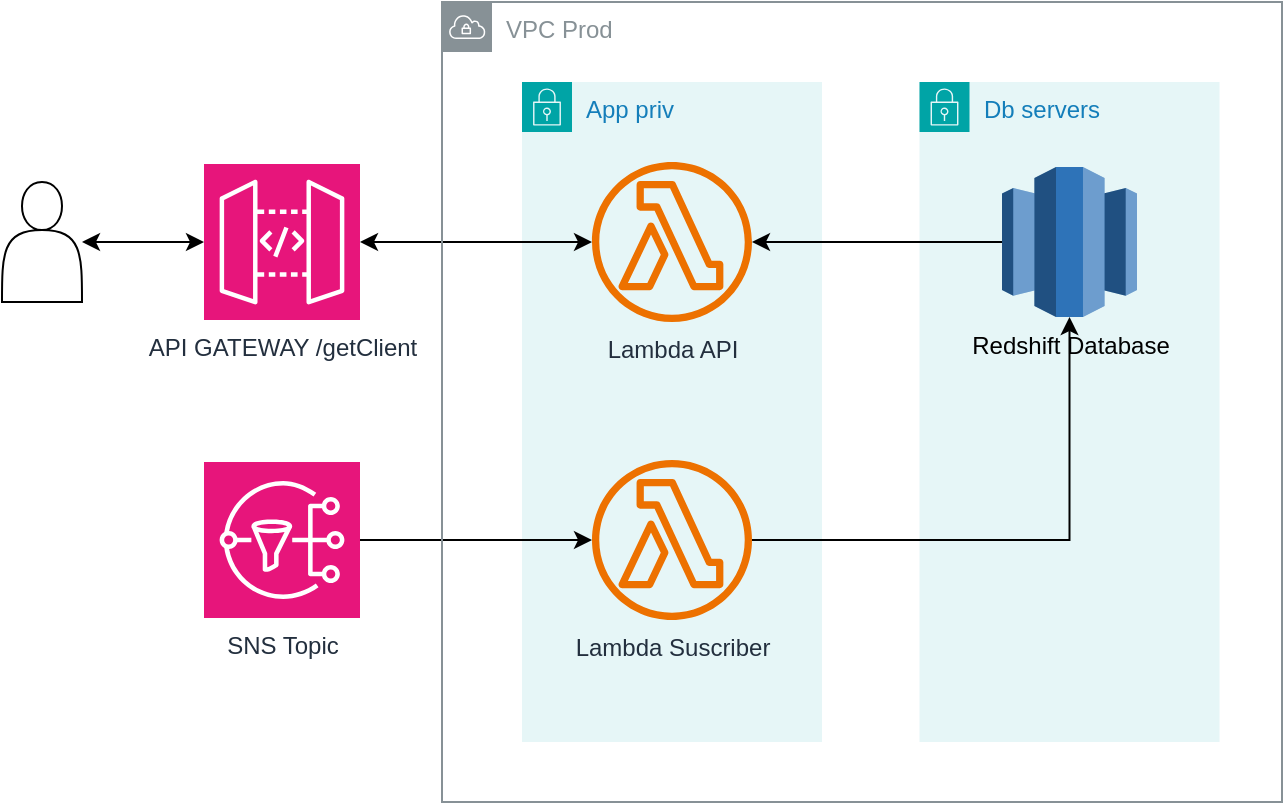 <mxfile version="24.3.1" type="device">
  <diagram name="Page-1" id="mpmbdOXy-UDxz3xKoJl6">
    <mxGraphModel dx="2074" dy="1146" grid="0" gridSize="10" guides="1" tooltips="1" connect="1" arrows="1" fold="1" page="1" pageScale="1" pageWidth="850" pageHeight="1100" math="0" shadow="0">
      <root>
        <mxCell id="0" />
        <mxCell id="1" parent="0" />
        <mxCell id="O1UQ5QgIuR40-HrrKCYd-14" value="Db servers" style="points=[[0,0],[0.25,0],[0.5,0],[0.75,0],[1,0],[1,0.25],[1,0.5],[1,0.75],[1,1],[0.75,1],[0.5,1],[0.25,1],[0,1],[0,0.75],[0,0.5],[0,0.25]];outlineConnect=0;gradientColor=none;html=1;whiteSpace=wrap;fontSize=12;fontStyle=0;container=1;pointerEvents=0;collapsible=0;recursiveResize=0;shape=mxgraph.aws4.group;grIcon=mxgraph.aws4.group_security_group;grStroke=0;strokeColor=#00A4A6;fillColor=#E6F6F7;verticalAlign=top;align=left;spacingLeft=30;fontColor=#147EBA;dashed=0;" vertex="1" parent="1">
          <mxGeometry x="548.75" y="430" width="150" height="330" as="geometry" />
        </mxCell>
        <mxCell id="O1UQ5QgIuR40-HrrKCYd-2" value="App priv" style="points=[[0,0],[0.25,0],[0.5,0],[0.75,0],[1,0],[1,0.25],[1,0.5],[1,0.75],[1,1],[0.75,1],[0.5,1],[0.25,1],[0,1],[0,0.75],[0,0.5],[0,0.25]];outlineConnect=0;gradientColor=none;html=1;whiteSpace=wrap;fontSize=12;fontStyle=0;container=1;pointerEvents=0;collapsible=0;recursiveResize=0;shape=mxgraph.aws4.group;grIcon=mxgraph.aws4.group_security_group;grStroke=0;strokeColor=#00A4A6;fillColor=#E6F6F7;verticalAlign=top;align=left;spacingLeft=30;fontColor=#147EBA;dashed=0;" vertex="1" parent="1">
          <mxGeometry x="350" y="430" width="150" height="330" as="geometry" />
        </mxCell>
        <mxCell id="O1UQ5QgIuR40-HrrKCYd-4" style="edgeStyle=orthogonalEdgeStyle;rounded=0;orthogonalLoop=1;jettySize=auto;html=1;startArrow=classic;startFill=1;" edge="1" parent="1" source="O1UQ5QgIuR40-HrrKCYd-3" target="O1UQ5QgIuR40-HrrKCYd-5">
          <mxGeometry relative="1" as="geometry">
            <mxPoint x="230" y="510" as="targetPoint" />
          </mxGeometry>
        </mxCell>
        <mxCell id="O1UQ5QgIuR40-HrrKCYd-3" value="" style="shape=actor;whiteSpace=wrap;html=1;" vertex="1" parent="1">
          <mxGeometry x="90" y="480" width="40" height="60" as="geometry" />
        </mxCell>
        <mxCell id="O1UQ5QgIuR40-HrrKCYd-7" style="edgeStyle=orthogonalEdgeStyle;rounded=0;orthogonalLoop=1;jettySize=auto;html=1;startArrow=classic;startFill=1;" edge="1" parent="1" source="O1UQ5QgIuR40-HrrKCYd-5" target="O1UQ5QgIuR40-HrrKCYd-6">
          <mxGeometry relative="1" as="geometry" />
        </mxCell>
        <mxCell id="O1UQ5QgIuR40-HrrKCYd-5" value="API GATEWAY /getClient" style="sketch=0;points=[[0,0,0],[0.25,0,0],[0.5,0,0],[0.75,0,0],[1,0,0],[0,1,0],[0.25,1,0],[0.5,1,0],[0.75,1,0],[1,1,0],[0,0.25,0],[0,0.5,0],[0,0.75,0],[1,0.25,0],[1,0.5,0],[1,0.75,0]];outlineConnect=0;fontColor=#232F3E;fillColor=#E7157B;strokeColor=#ffffff;dashed=0;verticalLabelPosition=bottom;verticalAlign=top;align=center;html=1;fontSize=12;fontStyle=0;aspect=fixed;shape=mxgraph.aws4.resourceIcon;resIcon=mxgraph.aws4.api_gateway;" vertex="1" parent="1">
          <mxGeometry x="191" y="471" width="78" height="78" as="geometry" />
        </mxCell>
        <mxCell id="O1UQ5QgIuR40-HrrKCYd-9" style="edgeStyle=orthogonalEdgeStyle;rounded=0;orthogonalLoop=1;jettySize=auto;html=1;startArrow=classic;startFill=1;endArrow=none;endFill=0;" edge="1" parent="1" source="O1UQ5QgIuR40-HrrKCYd-6" target="O1UQ5QgIuR40-HrrKCYd-8">
          <mxGeometry relative="1" as="geometry" />
        </mxCell>
        <mxCell id="O1UQ5QgIuR40-HrrKCYd-6" value="Lambda API" style="sketch=0;outlineConnect=0;fontColor=#232F3E;gradientColor=none;fillColor=#ED7100;strokeColor=none;dashed=0;verticalLabelPosition=bottom;verticalAlign=top;align=center;html=1;fontSize=12;fontStyle=0;aspect=fixed;pointerEvents=1;shape=mxgraph.aws4.lambda_function;" vertex="1" parent="1">
          <mxGeometry x="385" y="470" width="80" height="80" as="geometry" />
        </mxCell>
        <mxCell id="O1UQ5QgIuR40-HrrKCYd-8" value="Redshift Database" style="outlineConnect=0;dashed=0;verticalLabelPosition=bottom;verticalAlign=top;align=center;html=1;shape=mxgraph.aws3.redshift;fillColor=#2E73B8;gradientColor=none;" vertex="1" parent="1">
          <mxGeometry x="590" y="472.5" width="67.5" height="75" as="geometry" />
        </mxCell>
        <mxCell id="O1UQ5QgIuR40-HrrKCYd-12" style="edgeStyle=orthogonalEdgeStyle;rounded=0;orthogonalLoop=1;jettySize=auto;html=1;" edge="1" parent="1" source="O1UQ5QgIuR40-HrrKCYd-10" target="O1UQ5QgIuR40-HrrKCYd-11">
          <mxGeometry relative="1" as="geometry" />
        </mxCell>
        <mxCell id="O1UQ5QgIuR40-HrrKCYd-10" value="SNS Topic" style="sketch=0;points=[[0,0,0],[0.25,0,0],[0.5,0,0],[0.75,0,0],[1,0,0],[0,1,0],[0.25,1,0],[0.5,1,0],[0.75,1,0],[1,1,0],[0,0.25,0],[0,0.5,0],[0,0.75,0],[1,0.25,0],[1,0.5,0],[1,0.75,0]];outlineConnect=0;fontColor=#232F3E;fillColor=#E7157B;strokeColor=#ffffff;dashed=0;verticalLabelPosition=bottom;verticalAlign=top;align=center;html=1;fontSize=12;fontStyle=0;aspect=fixed;shape=mxgraph.aws4.resourceIcon;resIcon=mxgraph.aws4.sns;" vertex="1" parent="1">
          <mxGeometry x="191" y="620" width="78" height="78" as="geometry" />
        </mxCell>
        <mxCell id="O1UQ5QgIuR40-HrrKCYd-13" style="edgeStyle=orthogonalEdgeStyle;rounded=0;orthogonalLoop=1;jettySize=auto;html=1;" edge="1" parent="1" source="O1UQ5QgIuR40-HrrKCYd-11" target="O1UQ5QgIuR40-HrrKCYd-8">
          <mxGeometry relative="1" as="geometry" />
        </mxCell>
        <mxCell id="O1UQ5QgIuR40-HrrKCYd-1" value="VPC Prod" style="sketch=0;outlineConnect=0;gradientColor=none;html=1;whiteSpace=wrap;fontSize=12;fontStyle=0;shape=mxgraph.aws4.group;grIcon=mxgraph.aws4.group_vpc;strokeColor=#879196;fillColor=none;verticalAlign=top;align=left;spacingLeft=30;fontColor=#879196;dashed=0;" vertex="1" parent="1">
          <mxGeometry x="310" y="390" width="420" height="400" as="geometry" />
        </mxCell>
        <mxCell id="O1UQ5QgIuR40-HrrKCYd-11" value="Lambda Suscriber" style="sketch=0;outlineConnect=0;fontColor=#232F3E;gradientColor=none;fillColor=#ED7100;strokeColor=none;dashed=0;verticalLabelPosition=bottom;verticalAlign=top;align=center;html=1;fontSize=12;fontStyle=0;aspect=fixed;pointerEvents=1;shape=mxgraph.aws4.lambda_function;" vertex="1" parent="1">
          <mxGeometry x="385" y="619" width="80" height="80" as="geometry" />
        </mxCell>
      </root>
    </mxGraphModel>
  </diagram>
</mxfile>
